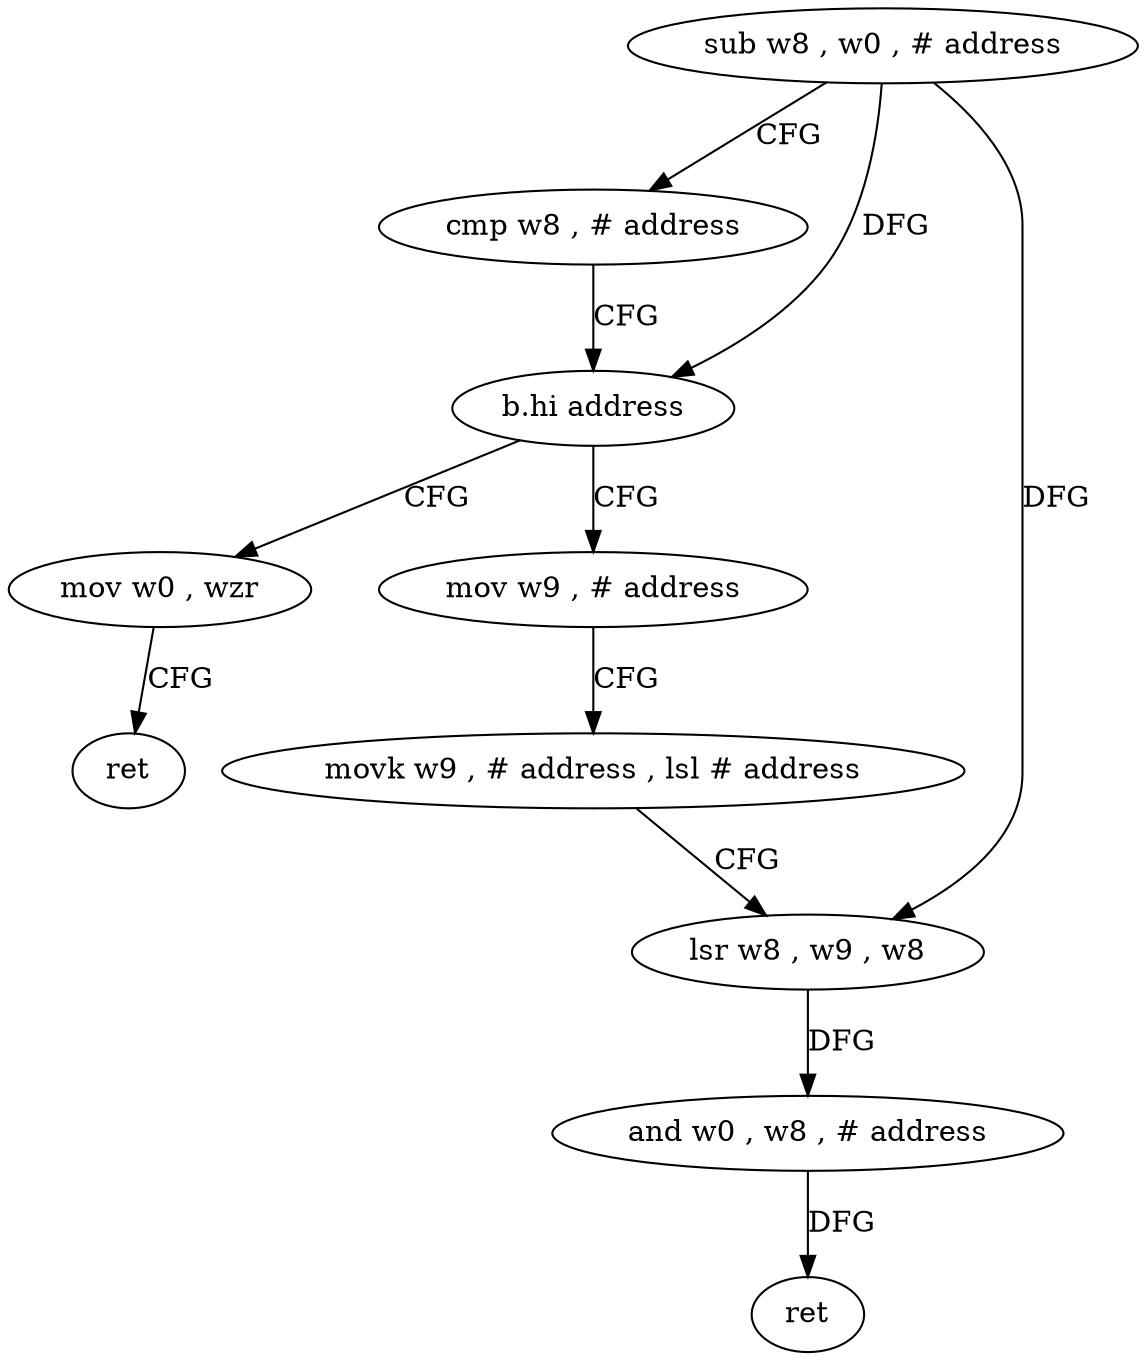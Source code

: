 digraph "func" {
"4217008" [label = "sub w8 , w0 , # address" ]
"4217012" [label = "cmp w8 , # address" ]
"4217016" [label = "b.hi address" ]
"4217040" [label = "mov w0 , wzr" ]
"4217020" [label = "mov w9 , # address" ]
"4217044" [label = "ret" ]
"4217024" [label = "movk w9 , # address , lsl # address" ]
"4217028" [label = "lsr w8 , w9 , w8" ]
"4217032" [label = "and w0 , w8 , # address" ]
"4217036" [label = "ret" ]
"4217008" -> "4217012" [ label = "CFG" ]
"4217008" -> "4217016" [ label = "DFG" ]
"4217008" -> "4217028" [ label = "DFG" ]
"4217012" -> "4217016" [ label = "CFG" ]
"4217016" -> "4217040" [ label = "CFG" ]
"4217016" -> "4217020" [ label = "CFG" ]
"4217040" -> "4217044" [ label = "CFG" ]
"4217020" -> "4217024" [ label = "CFG" ]
"4217024" -> "4217028" [ label = "CFG" ]
"4217028" -> "4217032" [ label = "DFG" ]
"4217032" -> "4217036" [ label = "DFG" ]
}

